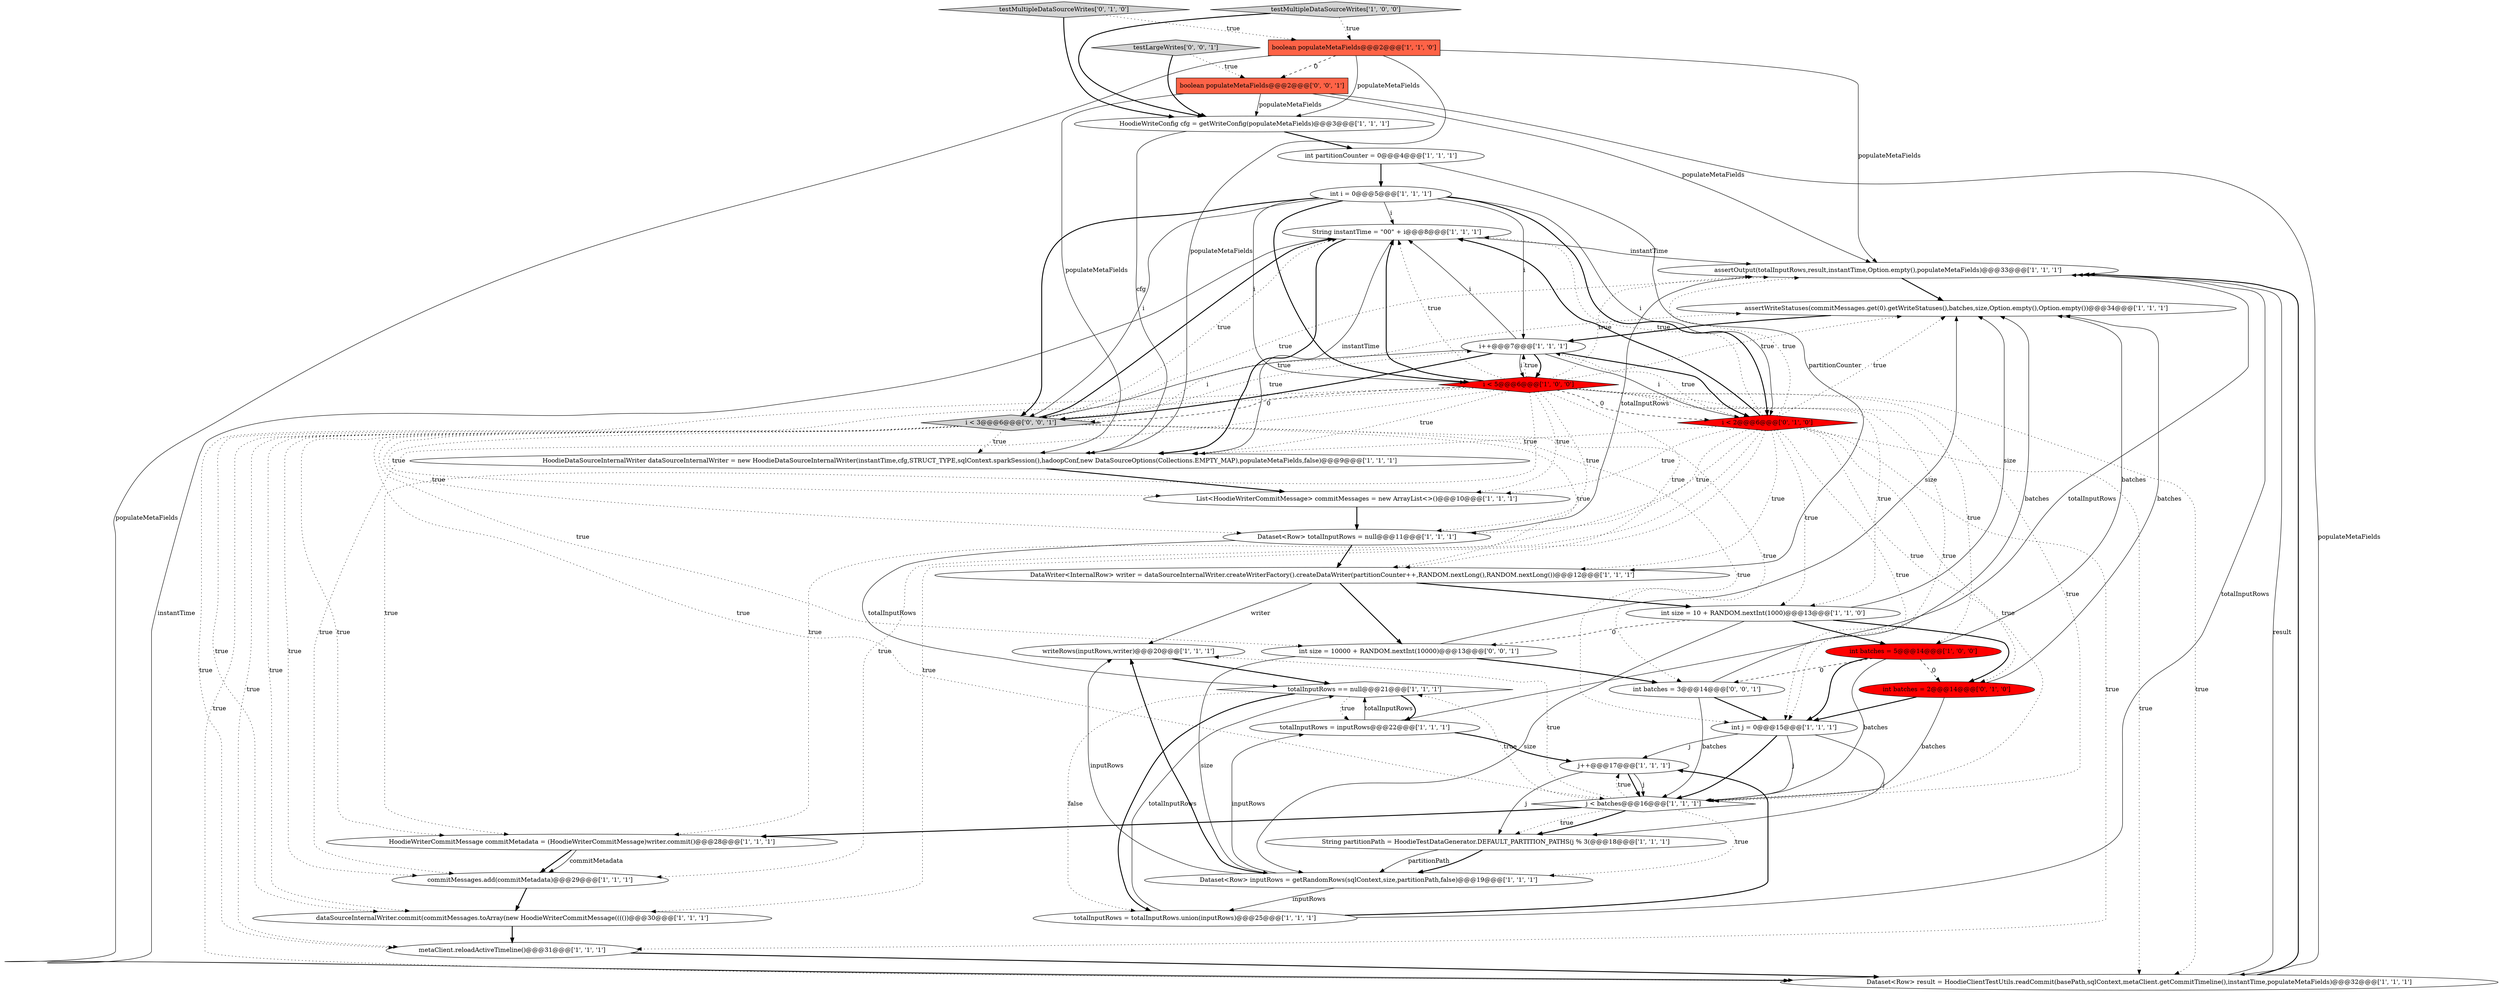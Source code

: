 digraph {
19 [style = filled, label = "int partitionCounter = 0@@@4@@@['1', '1', '1']", fillcolor = white, shape = ellipse image = "AAA0AAABBB1BBB"];
4 [style = filled, label = "testMultipleDataSourceWrites['1', '0', '0']", fillcolor = lightgray, shape = diamond image = "AAA0AAABBB1BBB"];
2 [style = filled, label = "HoodieWriteConfig cfg = getWriteConfig(populateMetaFields)@@@3@@@['1', '1', '1']", fillcolor = white, shape = ellipse image = "AAA0AAABBB1BBB"];
32 [style = filled, label = "int batches = 2@@@14@@@['0', '1', '0']", fillcolor = red, shape = ellipse image = "AAA1AAABBB2BBB"];
1 [style = filled, label = "String instantTime = \"00\" + i@@@8@@@['1', '1', '1']", fillcolor = white, shape = ellipse image = "AAA0AAABBB1BBB"];
30 [style = filled, label = "i < 2@@@6@@@['0', '1', '0']", fillcolor = red, shape = diamond image = "AAA1AAABBB2BBB"];
7 [style = filled, label = "totalInputRows = inputRows@@@22@@@['1', '1', '1']", fillcolor = white, shape = ellipse image = "AAA0AAABBB1BBB"];
11 [style = filled, label = "writeRows(inputRows,writer)@@@20@@@['1', '1', '1']", fillcolor = white, shape = ellipse image = "AAA0AAABBB1BBB"];
10 [style = filled, label = "i++@@@7@@@['1', '1', '1']", fillcolor = white, shape = ellipse image = "AAA0AAABBB1BBB"];
27 [style = filled, label = "Dataset<Row> totalInputRows = null@@@11@@@['1', '1', '1']", fillcolor = white, shape = ellipse image = "AAA0AAABBB1BBB"];
31 [style = filled, label = "testMultipleDataSourceWrites['0', '1', '0']", fillcolor = lightgray, shape = diamond image = "AAA0AAABBB2BBB"];
24 [style = filled, label = "i < 5@@@6@@@['1', '0', '0']", fillcolor = red, shape = diamond image = "AAA1AAABBB1BBB"];
0 [style = filled, label = "metaClient.reloadActiveTimeline()@@@31@@@['1', '1', '1']", fillcolor = white, shape = ellipse image = "AAA0AAABBB1BBB"];
29 [style = filled, label = "assertWriteStatuses(commitMessages.get(0).getWriteStatuses(),batches,size,Option.empty(),Option.empty())@@@34@@@['1', '1', '1']", fillcolor = white, shape = ellipse image = "AAA0AAABBB1BBB"];
12 [style = filled, label = "assertOutput(totalInputRows,result,instantTime,Option.empty(),populateMetaFields)@@@33@@@['1', '1', '1']", fillcolor = white, shape = ellipse image = "AAA0AAABBB1BBB"];
9 [style = filled, label = "j < batches@@@16@@@['1', '1', '1']", fillcolor = white, shape = diamond image = "AAA0AAABBB1BBB"];
17 [style = filled, label = "Dataset<Row> result = HoodieClientTestUtils.readCommit(basePath,sqlContext,metaClient.getCommitTimeline(),instantTime,populateMetaFields)@@@32@@@['1', '1', '1']", fillcolor = white, shape = ellipse image = "AAA0AAABBB1BBB"];
35 [style = filled, label = "boolean populateMetaFields@@@2@@@['0', '0', '1']", fillcolor = tomato, shape = box image = "AAA0AAABBB3BBB"];
20 [style = filled, label = "j++@@@17@@@['1', '1', '1']", fillcolor = white, shape = ellipse image = "AAA0AAABBB1BBB"];
23 [style = filled, label = "String partitionPath = HoodieTestDataGenerator.DEFAULT_PARTITION_PATHS(j % 3(@@@18@@@['1', '1', '1']", fillcolor = white, shape = ellipse image = "AAA0AAABBB1BBB"];
25 [style = filled, label = "Dataset<Row> inputRows = getRandomRows(sqlContext,size,partitionPath,false)@@@19@@@['1', '1', '1']", fillcolor = white, shape = ellipse image = "AAA0AAABBB1BBB"];
22 [style = filled, label = "totalInputRows == null@@@21@@@['1', '1', '1']", fillcolor = white, shape = diamond image = "AAA0AAABBB1BBB"];
15 [style = filled, label = "int batches = 5@@@14@@@['1', '0', '0']", fillcolor = red, shape = ellipse image = "AAA1AAABBB1BBB"];
16 [style = filled, label = "int size = 10 + RANDOM.nextInt(1000)@@@13@@@['1', '1', '0']", fillcolor = white, shape = ellipse image = "AAA0AAABBB1BBB"];
33 [style = filled, label = "testLargeWrites['0', '0', '1']", fillcolor = lightgray, shape = diamond image = "AAA0AAABBB3BBB"];
26 [style = filled, label = "HoodieWriterCommitMessage commitMetadata = (HoodieWriterCommitMessage)writer.commit()@@@28@@@['1', '1', '1']", fillcolor = white, shape = ellipse image = "AAA0AAABBB1BBB"];
5 [style = filled, label = "int i = 0@@@5@@@['1', '1', '1']", fillcolor = white, shape = ellipse image = "AAA0AAABBB1BBB"];
18 [style = filled, label = "dataSourceInternalWriter.commit(commitMessages.toArray(new HoodieWriterCommitMessage(((())@@@30@@@['1', '1', '1']", fillcolor = white, shape = ellipse image = "AAA0AAABBB1BBB"];
13 [style = filled, label = "List<HoodieWriterCommitMessage> commitMessages = new ArrayList<>()@@@10@@@['1', '1', '1']", fillcolor = white, shape = ellipse image = "AAA0AAABBB1BBB"];
14 [style = filled, label = "HoodieDataSourceInternalWriter dataSourceInternalWriter = new HoodieDataSourceInternalWriter(instantTime,cfg,STRUCT_TYPE,sqlContext.sparkSession(),hadoopConf,new DataSourceOptions(Collections.EMPTY_MAP),populateMetaFields,false)@@@9@@@['1', '1', '1']", fillcolor = white, shape = ellipse image = "AAA0AAABBB1BBB"];
36 [style = filled, label = "i < 3@@@6@@@['0', '0', '1']", fillcolor = lightgray, shape = diamond image = "AAA0AAABBB3BBB"];
6 [style = filled, label = "int j = 0@@@15@@@['1', '1', '1']", fillcolor = white, shape = ellipse image = "AAA0AAABBB1BBB"];
34 [style = filled, label = "int size = 10000 + RANDOM.nextInt(10000)@@@13@@@['0', '0', '1']", fillcolor = white, shape = ellipse image = "AAA0AAABBB3BBB"];
28 [style = filled, label = "commitMessages.add(commitMetadata)@@@29@@@['1', '1', '1']", fillcolor = white, shape = ellipse image = "AAA0AAABBB1BBB"];
37 [style = filled, label = "int batches = 3@@@14@@@['0', '0', '1']", fillcolor = white, shape = ellipse image = "AAA0AAABBB3BBB"];
8 [style = filled, label = "DataWriter<InternalRow> writer = dataSourceInternalWriter.createWriterFactory().createDataWriter(partitionCounter++,RANDOM.nextLong(),RANDOM.nextLong())@@@12@@@['1', '1', '1']", fillcolor = white, shape = ellipse image = "AAA0AAABBB1BBB"];
3 [style = filled, label = "totalInputRows = totalInputRows.union(inputRows)@@@25@@@['1', '1', '1']", fillcolor = white, shape = ellipse image = "AAA0AAABBB1BBB"];
21 [style = filled, label = "boolean populateMetaFields@@@2@@@['1', '1', '0']", fillcolor = tomato, shape = box image = "AAA0AAABBB1BBB"];
36->6 [style = dotted, label="true"];
36->8 [style = dotted, label="true"];
8->16 [style = bold, label=""];
23->25 [style = solid, label="partitionPath"];
24->6 [style = dotted, label="true"];
24->12 [style = dotted, label="true"];
20->9 [style = bold, label=""];
10->24 [style = bold, label=""];
32->9 [style = solid, label="batches"];
24->17 [style = dotted, label="true"];
30->0 [style = dotted, label="true"];
24->30 [style = dashed, label="0"];
24->27 [style = dotted, label="true"];
32->6 [style = bold, label=""];
20->23 [style = solid, label="j"];
1->14 [style = solid, label="instantTime"];
9->26 [style = bold, label=""];
19->5 [style = bold, label=""];
31->21 [style = dotted, label="true"];
33->35 [style = dotted, label="true"];
1->12 [style = solid, label="instantTime"];
25->3 [style = solid, label="inputRows"];
8->11 [style = solid, label="writer"];
35->2 [style = solid, label="populateMetaFields"];
5->36 [style = solid, label="i"];
26->28 [style = bold, label=""];
5->30 [style = bold, label=""];
24->8 [style = dotted, label="true"];
5->36 [style = bold, label=""];
36->13 [style = dotted, label="true"];
18->0 [style = bold, label=""];
36->14 [style = dotted, label="true"];
20->9 [style = solid, label="j"];
36->0 [style = dotted, label="true"];
8->34 [style = bold, label=""];
23->25 [style = bold, label=""];
28->18 [style = bold, label=""];
22->3 [style = dotted, label="false"];
0->17 [style = bold, label=""];
22->7 [style = dotted, label="true"];
30->6 [style = dotted, label="true"];
1->17 [style = solid, label="instantTime"];
30->12 [style = dotted, label="true"];
7->22 [style = solid, label="totalInputRows"];
16->32 [style = bold, label=""];
31->2 [style = bold, label=""];
4->2 [style = bold, label=""];
21->14 [style = solid, label="populateMetaFields"];
35->17 [style = solid, label="populateMetaFields"];
22->7 [style = bold, label=""];
34->29 [style = solid, label="size"];
19->8 [style = solid, label="partitionCounter"];
34->25 [style = solid, label="size"];
16->34 [style = dashed, label="0"];
30->29 [style = dotted, label="true"];
25->7 [style = solid, label="inputRows"];
12->29 [style = bold, label=""];
24->26 [style = dotted, label="true"];
27->22 [style = solid, label="totalInputRows"];
10->30 [style = solid, label="i"];
24->0 [style = dotted, label="true"];
30->32 [style = dotted, label="true"];
35->12 [style = solid, label="populateMetaFields"];
5->24 [style = solid, label="i"];
30->9 [style = dotted, label="true"];
16->29 [style = solid, label="size"];
36->29 [style = dotted, label="true"];
30->28 [style = dotted, label="true"];
5->10 [style = solid, label="i"];
24->36 [style = dashed, label="0"];
27->8 [style = bold, label=""];
24->18 [style = dotted, label="true"];
24->13 [style = dotted, label="true"];
37->29 [style = solid, label="batches"];
15->29 [style = solid, label="batches"];
6->20 [style = solid, label="j"];
3->12 [style = solid, label="totalInputRows"];
6->23 [style = solid, label="j"];
30->10 [style = dotted, label="true"];
26->28 [style = solid, label="commitMetadata"];
9->11 [style = dotted, label="true"];
21->2 [style = solid, label="populateMetaFields"];
5->30 [style = solid, label="i"];
15->32 [style = dashed, label="0"];
10->1 [style = solid, label="i"];
37->9 [style = solid, label="batches"];
7->20 [style = bold, label=""];
36->28 [style = dotted, label="true"];
24->16 [style = dotted, label="true"];
36->37 [style = dotted, label="true"];
21->12 [style = solid, label="populateMetaFields"];
6->9 [style = solid, label="j"];
17->12 [style = solid, label="result"];
30->14 [style = dotted, label="true"];
4->21 [style = dotted, label="true"];
21->17 [style = solid, label="populateMetaFields"];
17->12 [style = bold, label=""];
13->27 [style = bold, label=""];
32->29 [style = solid, label="batches"];
30->13 [style = dotted, label="true"];
27->12 [style = solid, label="totalInputRows"];
9->23 [style = dotted, label="true"];
30->18 [style = dotted, label="true"];
5->24 [style = bold, label=""];
35->14 [style = solid, label="populateMetaFields"];
9->20 [style = dotted, label="true"];
11->22 [style = bold, label=""];
29->10 [style = bold, label=""];
30->8 [style = dotted, label="true"];
30->17 [style = dotted, label="true"];
24->1 [style = bold, label=""];
14->13 [style = bold, label=""];
36->18 [style = dotted, label="true"];
21->35 [style = dashed, label="0"];
9->22 [style = dotted, label="true"];
25->11 [style = solid, label="inputRows"];
3->22 [style = solid, label="totalInputRows"];
10->30 [style = bold, label=""];
33->2 [style = bold, label=""];
36->26 [style = dotted, label="true"];
16->15 [style = bold, label=""];
24->1 [style = dotted, label="true"];
36->1 [style = dotted, label="true"];
30->1 [style = dotted, label="true"];
2->19 [style = bold, label=""];
36->27 [style = dotted, label="true"];
30->1 [style = bold, label=""];
24->14 [style = dotted, label="true"];
30->27 [style = dotted, label="true"];
15->37 [style = dashed, label="0"];
24->29 [style = dotted, label="true"];
7->12 [style = solid, label="totalInputRows"];
24->9 [style = dotted, label="true"];
15->6 [style = bold, label=""];
30->26 [style = dotted, label="true"];
5->1 [style = solid, label="i"];
37->6 [style = bold, label=""];
24->28 [style = dotted, label="true"];
36->12 [style = dotted, label="true"];
36->1 [style = bold, label=""];
10->36 [style = bold, label=""];
9->25 [style = dotted, label="true"];
36->10 [style = dotted, label="true"];
9->23 [style = bold, label=""];
22->3 [style = bold, label=""];
24->10 [style = dotted, label="true"];
3->20 [style = bold, label=""];
10->24 [style = solid, label="i"];
34->37 [style = bold, label=""];
30->16 [style = dotted, label="true"];
36->17 [style = dotted, label="true"];
25->11 [style = bold, label=""];
24->15 [style = dotted, label="true"];
2->14 [style = solid, label="cfg"];
1->14 [style = bold, label=""];
6->9 [style = bold, label=""];
16->25 [style = solid, label="size"];
36->34 [style = dotted, label="true"];
36->9 [style = dotted, label="true"];
10->36 [style = solid, label="i"];
15->9 [style = solid, label="batches"];
}
